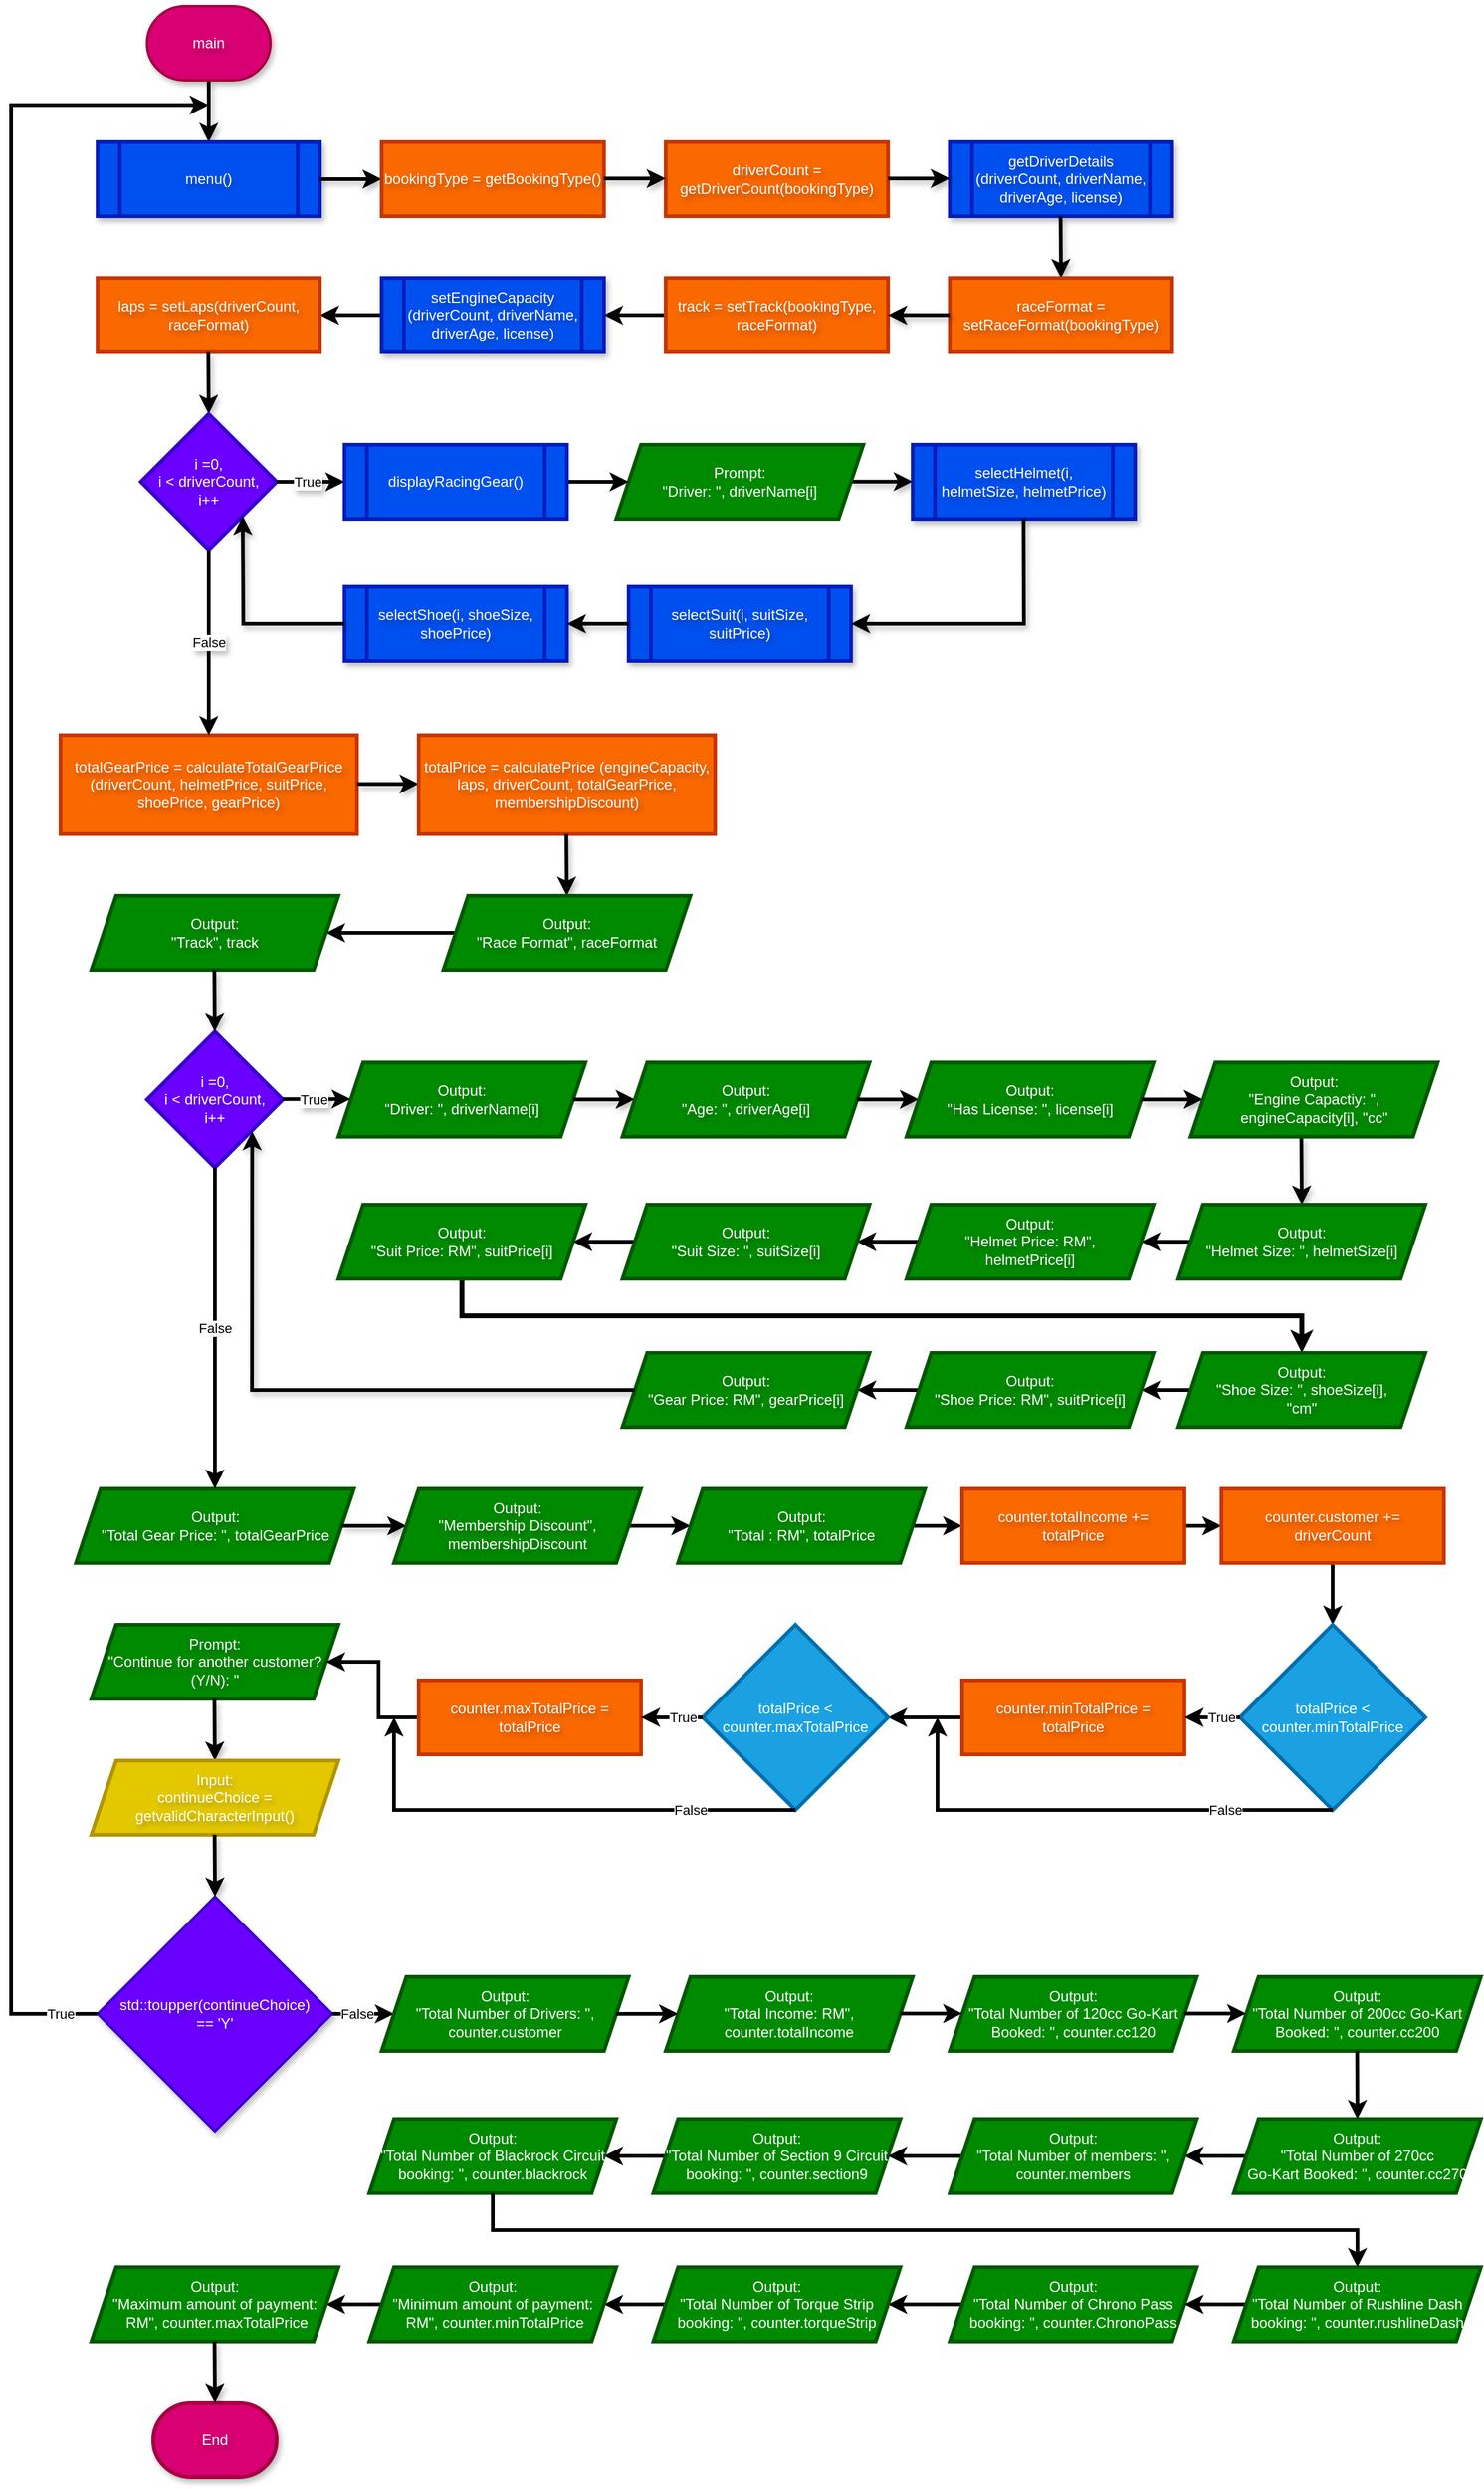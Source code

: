 <mxfile>
    <diagram id="DSDsXnFP1v6kwenmJiHx" name="Page-1">
        <mxGraphModel dx="861" dy="435" grid="1" gridSize="10" guides="1" tooltips="1" connect="1" arrows="1" fold="1" page="1" pageScale="1" pageWidth="827" pageHeight="1169" background="none" math="0" shadow="0">
            <root>
                <mxCell id="0"/>
                <mxCell id="1" parent="0"/>
                <mxCell id="25" value="" style="edgeStyle=none;html=1;strokeWidth=3;shadow=1;textShadow=1;spacing=2;" parent="1" source="2" target="24" edge="1">
                    <mxGeometry relative="1" as="geometry"/>
                </mxCell>
                <mxCell id="2" value="main" style="strokeWidth=2;html=1;shape=mxgraph.flowchart.terminator;whiteSpace=wrap;fillColor=#d80073;strokeColor=#A50040;shadow=1;fontColor=#ffffff;textShadow=1;spacing=2;" parent="1" vertex="1">
                    <mxGeometry x="270" y="40" width="100" height="60" as="geometry"/>
                </mxCell>
                <mxCell id="24" value="menu()" style="shape=process;whiteSpace=wrap;html=1;backgroundOutline=1;strokeWidth=3;shadow=1;fillColor=#0050ef;strokeColor=#001DBC;fontColor=#ffffff;textShadow=1;spacing=2;" parent="1" vertex="1">
                    <mxGeometry x="230" y="150" width="180" height="60" as="geometry"/>
                </mxCell>
                <mxCell id="109" value="std::toupper(continueChoice)&lt;br&gt;== &#39;Y&#39;" style="rhombus;whiteSpace=wrap;html=1;fillColor=#6a00ff;strokeColor=#3700CC;strokeWidth=2;shadow=1;fontColor=#ffffff;textShadow=1;spacing=2;" parent="1" vertex="1">
                    <mxGeometry x="230" y="1570" width="190" height="190" as="geometry"/>
                </mxCell>
                <mxCell id="118" value="" style="edgeStyle=none;html=1;strokeWidth=3;shadow=1;textShadow=1;spacing=2;exitX=1;exitY=0.5;exitDx=0;exitDy=0;" parent="1" source="24" edge="1">
                    <mxGeometry relative="1" as="geometry">
                        <mxPoint x="319.66" y="210" as="sourcePoint"/>
                        <mxPoint x="460" y="180" as="targetPoint"/>
                    </mxGeometry>
                </mxCell>
                <mxCell id="119" value="bookingType = getBookingType()" style="whiteSpace=wrap;html=1;fillColor=#fa6800;fontColor=#FFFFFF;strokeColor=#C73500;strokeWidth=3;textShadow=1;spacing=2;" parent="1" vertex="1">
                    <mxGeometry x="460" y="150" width="180" height="60" as="geometry"/>
                </mxCell>
                <mxCell id="121" value="driverCount =&lt;br&gt;getDriverCount(bookingType)" style="whiteSpace=wrap;html=1;fillColor=#fa6800;fontColor=#FFFFFF;strokeColor=#C73500;strokeWidth=3;textShadow=1;spacing=2;" parent="1" vertex="1">
                    <mxGeometry x="690" y="150" width="180" height="60" as="geometry"/>
                </mxCell>
                <mxCell id="124" value="getDriverDetails (driverCount, driverName, driverAge, license)" style="shape=process;whiteSpace=wrap;html=1;backgroundOutline=1;strokeWidth=3;shadow=1;fillColor=#0050ef;strokeColor=#001DBC;fontColor=#ffffff;textShadow=1;spacing=2;" parent="1" vertex="1">
                    <mxGeometry x="920" y="150" width="180" height="60" as="geometry"/>
                </mxCell>
                <mxCell id="125" value="" style="edgeStyle=none;html=1;strokeWidth=3;shadow=1;entryX=0.5;entryY=0;entryDx=0;entryDy=0;textShadow=1;spacing=2;" parent="1" edge="1">
                    <mxGeometry relative="1" as="geometry">
                        <mxPoint x="1009.71" y="210" as="sourcePoint"/>
                        <mxPoint x="1010.05" y="260" as="targetPoint"/>
                    </mxGeometry>
                </mxCell>
                <mxCell id="126" value="raceFormat =&lt;br&gt;setRaceFormat(bookingType)" style="whiteSpace=wrap;html=1;fillColor=#fa6800;fontColor=#FFFFFF;strokeColor=#C73500;strokeWidth=3;textShadow=1;spacing=2;" parent="1" vertex="1">
                    <mxGeometry x="920" y="260" width="180" height="60" as="geometry"/>
                </mxCell>
                <mxCell id="228" value="" style="edgeStyle=none;html=1;strokeWidth=3;" parent="1" source="129" target="132" edge="1">
                    <mxGeometry relative="1" as="geometry"/>
                </mxCell>
                <mxCell id="129" value="track = setTrack(bookingType, raceFormat)" style="whiteSpace=wrap;html=1;fillColor=#fa6800;fontColor=#FFFFFF;strokeColor=#C73500;strokeWidth=3;textShadow=1;spacing=2;" parent="1" vertex="1">
                    <mxGeometry x="690" y="260" width="180" height="60" as="geometry"/>
                </mxCell>
                <mxCell id="229" value="" style="edgeStyle=none;html=1;strokeWidth=3;" parent="1" source="132" target="134" edge="1">
                    <mxGeometry relative="1" as="geometry"/>
                </mxCell>
                <mxCell id="132" value="setEngineCapacity&lt;br&gt;(driverCount, driverName, driverAge, license)" style="shape=process;whiteSpace=wrap;html=1;backgroundOutline=1;strokeWidth=3;shadow=1;fillColor=#0050ef;strokeColor=#001DBC;fontColor=#ffffff;textShadow=1;spacing=2;" parent="1" vertex="1">
                    <mxGeometry x="460" y="260" width="180" height="60" as="geometry"/>
                </mxCell>
                <mxCell id="134" value="laps = setLaps(driverCount, raceFormat)" style="whiteSpace=wrap;html=1;fillColor=#fa6800;fontColor=#FFFFFF;strokeColor=#C73500;strokeWidth=3;textShadow=1;spacing=2;" parent="1" vertex="1">
                    <mxGeometry x="230" y="260" width="180" height="60" as="geometry"/>
                </mxCell>
                <mxCell id="135" value="" style="edgeStyle=none;html=1;strokeWidth=3;shadow=1;entryX=0.5;entryY=0;entryDx=0;entryDy=0;textShadow=1;spacing=2;" parent="1" edge="1">
                    <mxGeometry relative="1" as="geometry">
                        <mxPoint x="319.66" y="320" as="sourcePoint"/>
                        <mxPoint x="320" y="370" as="targetPoint"/>
                    </mxGeometry>
                </mxCell>
                <mxCell id="136" value="i =0,&lt;br&gt;i &amp;lt; driverCount,&lt;br&gt;i++" style="rhombus;whiteSpace=wrap;html=1;fillColor=#6a00ff;fontColor=#ffffff;strokeColor=#3700CC;textShadow=1;spacing=2;strokeWidth=3;" parent="1" vertex="1">
                    <mxGeometry x="265" y="370" width="110" height="110" as="geometry"/>
                </mxCell>
                <mxCell id="143" value="selectSuit(i, suitSize, suitPrice)" style="shape=process;whiteSpace=wrap;html=1;backgroundOutline=1;strokeWidth=3;shadow=1;fillColor=#0050ef;strokeColor=#001DBC;fontColor=#ffffff;textShadow=1;spacing=2;" parent="1" vertex="1">
                    <mxGeometry x="660" y="510" width="180" height="60" as="geometry"/>
                </mxCell>
                <mxCell id="145" value="selectShoe(i, shoeSize, shoePrice)" style="shape=process;whiteSpace=wrap;html=1;backgroundOutline=1;strokeWidth=3;shadow=1;fillColor=#0050ef;strokeColor=#001DBC;fontColor=#ffffff;textShadow=1;spacing=2;" parent="1" vertex="1">
                    <mxGeometry x="430" y="510" width="180" height="60" as="geometry"/>
                </mxCell>
                <mxCell id="146" value="" style="edgeStyle=none;html=1;strokeWidth=3;shadow=1;entryX=1;entryY=1;entryDx=0;entryDy=0;exitX=0;exitY=0.5;exitDx=0;exitDy=0;rounded=0;curved=0;textShadow=1;spacing=2;" parent="1" source="145" target="136" edge="1">
                    <mxGeometry relative="1" as="geometry">
                        <mxPoint x="428" y="770" as="sourcePoint"/>
                        <mxPoint x="346.5" y="452.5" as="targetPoint"/>
                        <Array as="points">
                            <mxPoint x="348" y="540"/>
                        </Array>
                    </mxGeometry>
                </mxCell>
                <mxCell id="149" value="totalGearPrice = calculateTotalGearPrice (driverCount, helmetPrice, suitPrice, shoePrice, gearPrice)" style="whiteSpace=wrap;html=1;fillColor=#fa6800;fontColor=#FFFFFF;strokeColor=#C73500;strokeWidth=3;textShadow=1;spacing=2;" parent="1" vertex="1">
                    <mxGeometry x="200" y="630" width="240" height="80" as="geometry"/>
                </mxCell>
                <mxCell id="150" value="" style="endArrow=classic;html=1;exitX=0.5;exitY=1;exitDx=0;exitDy=0;entryX=0.5;entryY=0;entryDx=0;entryDy=0;strokeWidth=3;textShadow=1;spacing=2;" parent="1" source="136" target="149" edge="1">
                    <mxGeometry relative="1" as="geometry">
                        <mxPoint x="300" y="630" as="sourcePoint"/>
                        <mxPoint x="400" y="630" as="targetPoint"/>
                    </mxGeometry>
                </mxCell>
                <mxCell id="151" value="False" style="edgeLabel;resizable=0;html=1;;align=center;verticalAlign=middle;textShadow=1;spacing=2;" parent="150" connectable="0" vertex="1">
                    <mxGeometry relative="1" as="geometry"/>
                </mxCell>
                <mxCell id="152" value="" style="endArrow=classic;html=1;exitX=1;exitY=0.5;exitDx=0;exitDy=0;entryX=0;entryY=0.5;entryDx=0;entryDy=0;strokeWidth=3;textShadow=1;spacing=2;" parent="1" source="136" edge="1">
                    <mxGeometry relative="1" as="geometry">
                        <mxPoint x="390" y="460" as="sourcePoint"/>
                        <mxPoint x="430" y="425" as="targetPoint"/>
                    </mxGeometry>
                </mxCell>
                <mxCell id="153" value="True" style="edgeLabel;resizable=0;html=1;;align=center;verticalAlign=middle;textShadow=1;spacing=2;" parent="152" connectable="0" vertex="1">
                    <mxGeometry relative="1" as="geometry">
                        <mxPoint x="-3" as="offset"/>
                    </mxGeometry>
                </mxCell>
                <mxCell id="155" value="" style="edgeStyle=none;html=1;strokeWidth=3;shadow=1;textShadow=1;spacing=2;" parent="1" edge="1">
                    <mxGeometry relative="1" as="geometry">
                        <mxPoint x="440" y="669.47" as="sourcePoint"/>
                        <mxPoint x="490" y="669.47" as="targetPoint"/>
                    </mxGeometry>
                </mxCell>
                <mxCell id="156" value="totalPrice = calculatePrice (engineCapacity, laps, driverCount, totalGearPrice, membershipDiscount)" style="whiteSpace=wrap;html=1;fillColor=#fa6800;fontColor=#FFFFFF;strokeColor=#C73500;strokeWidth=3;textShadow=1;spacing=2;" parent="1" vertex="1">
                    <mxGeometry x="490" y="630" width="240" height="80" as="geometry"/>
                </mxCell>
                <mxCell id="157" value="" style="edgeStyle=none;html=1;strokeWidth=3;shadow=1;entryX=0.5;entryY=0;entryDx=0;entryDy=0;textShadow=1;spacing=2;" parent="1" edge="1">
                    <mxGeometry relative="1" as="geometry">
                        <mxPoint x="609.58" y="710" as="sourcePoint"/>
                        <mxPoint x="609.92" y="760" as="targetPoint"/>
                    </mxGeometry>
                </mxCell>
                <mxCell id="230" value="" style="edgeStyle=none;html=1;strokeWidth=3;" parent="1" source="158" target="161" edge="1">
                    <mxGeometry relative="1" as="geometry"/>
                </mxCell>
                <mxCell id="158" value="Output:&lt;br&gt;&quot;Race Format&quot;, raceFormat" style="shape=parallelogram;perimeter=parallelogramPerimeter;whiteSpace=wrap;html=1;fixedSize=1;fillColor=#008a00;fontColor=#ffffff;strokeColor=#005700;textShadow=1;spacing=2;strokeWidth=3;" parent="1" vertex="1">
                    <mxGeometry x="510" y="760" width="200" height="60" as="geometry"/>
                </mxCell>
                <mxCell id="161" value="Output:&lt;br&gt;&quot;Track&quot;, track" style="shape=parallelogram;perimeter=parallelogramPerimeter;whiteSpace=wrap;html=1;fixedSize=1;fillColor=#008a00;fontColor=#ffffff;strokeColor=#005700;textShadow=1;spacing=2;strokeWidth=3;" parent="1" vertex="1">
                    <mxGeometry x="225" y="760" width="200" height="60" as="geometry"/>
                </mxCell>
                <mxCell id="162" value="i =0,&lt;br&gt;i &amp;lt; driverCount,&lt;br&gt;i++" style="rhombus;whiteSpace=wrap;html=1;fillColor=#6a00ff;fontColor=#ffffff;strokeColor=#3700CC;textShadow=1;spacing=2;strokeWidth=3;" parent="1" vertex="1">
                    <mxGeometry x="270" y="870" width="110" height="110" as="geometry"/>
                </mxCell>
                <mxCell id="163" value="" style="edgeStyle=none;html=1;strokeWidth=3;shadow=1;entryX=0.5;entryY=0;entryDx=0;entryDy=0;textShadow=1;spacing=2;" parent="1" edge="1">
                    <mxGeometry relative="1" as="geometry">
                        <mxPoint x="324.57" y="820" as="sourcePoint"/>
                        <mxPoint x="324.91" y="870" as="targetPoint"/>
                    </mxGeometry>
                </mxCell>
                <mxCell id="164" value="" style="endArrow=classic;html=1;exitX=1;exitY=0.5;exitDx=0;exitDy=0;entryX=0;entryY=0.5;entryDx=0;entryDy=0;strokeWidth=3;textShadow=1;spacing=2;" parent="1" edge="1">
                    <mxGeometry relative="1" as="geometry">
                        <mxPoint x="380" y="924.57" as="sourcePoint"/>
                        <mxPoint x="435" y="924.57" as="targetPoint"/>
                    </mxGeometry>
                </mxCell>
                <mxCell id="165" value="True" style="edgeLabel;resizable=0;html=1;;align=center;verticalAlign=middle;textShadow=1;spacing=2;" parent="164" connectable="0" vertex="1">
                    <mxGeometry relative="1" as="geometry">
                        <mxPoint x="-3" as="offset"/>
                    </mxGeometry>
                </mxCell>
                <mxCell id="166" value="Output:&lt;br&gt;&quot;Driver: &quot;, driverName[i]" style="shape=parallelogram;perimeter=parallelogramPerimeter;whiteSpace=wrap;html=1;fixedSize=1;fillColor=#008a00;fontColor=#ffffff;strokeColor=#005700;textShadow=1;spacing=2;strokeWidth=3;" parent="1" vertex="1">
                    <mxGeometry x="425" y="895" width="200" height="60" as="geometry"/>
                </mxCell>
                <mxCell id="170" value="" style="edgeStyle=none;html=1;strokeWidth=3;shadow=1;entryX=0.5;entryY=0;entryDx=0;entryDy=0;textShadow=1;spacing=2;" parent="1" target="171" edge="1">
                    <mxGeometry relative="1" as="geometry">
                        <mxPoint x="1204.64" y="955" as="sourcePoint"/>
                        <mxPoint x="1204.98" y="1005" as="targetPoint"/>
                    </mxGeometry>
                </mxCell>
                <mxCell id="192" value="" style="edgeStyle=none;html=1;textShadow=1;strokeWidth=3;spacing=2;" parent="1" source="171" target="184" edge="1">
                    <mxGeometry relative="1" as="geometry"/>
                </mxCell>
                <mxCell id="171" value="Output:&lt;br&gt;&quot;Helmet Size: &quot;, helmetSize[i]" style="shape=parallelogram;perimeter=parallelogramPerimeter;whiteSpace=wrap;html=1;fixedSize=1;fillColor=#008a00;fontColor=#ffffff;strokeColor=#005700;textShadow=1;spacing=2;strokeWidth=3;" parent="1" vertex="1">
                    <mxGeometry x="1105" y="1010" width="200" height="60" as="geometry"/>
                </mxCell>
                <mxCell id="172" value="" style="edgeStyle=none;html=1;strokeWidth=3;shadow=1;textShadow=1;spacing=2;" parent="1" edge="1">
                    <mxGeometry relative="1" as="geometry">
                        <mxPoint x="840" y="424.83" as="sourcePoint"/>
                        <mxPoint x="890" y="424.83" as="targetPoint"/>
                    </mxGeometry>
                </mxCell>
                <mxCell id="173" value="selectHelmet(i, helmetSize, helmetPrice)" style="shape=process;whiteSpace=wrap;html=1;backgroundOutline=1;strokeWidth=3;shadow=1;fillColor=#0050ef;strokeColor=#001DBC;fontColor=#ffffff;textShadow=1;spacing=2;" parent="1" vertex="1">
                    <mxGeometry x="890" y="395" width="180" height="60" as="geometry"/>
                </mxCell>
                <mxCell id="174" value="" style="edgeStyle=none;html=1;strokeWidth=3;shadow=1;entryX=1;entryY=0.5;entryDx=0;entryDy=0;textShadow=1;spacing=2;rounded=0;curved=0;" parent="1" target="143" edge="1">
                    <mxGeometry relative="1" as="geometry">
                        <mxPoint x="979.7" y="455" as="sourcePoint"/>
                        <mxPoint x="980" y="510" as="targetPoint"/>
                        <Array as="points">
                            <mxPoint x="980" y="540"/>
                        </Array>
                    </mxGeometry>
                </mxCell>
                <mxCell id="176" value="" style="edgeStyle=none;html=1;strokeWidth=3;shadow=1;entryX=1;entryY=0.5;entryDx=0;entryDy=0;exitX=0;exitY=0.5;exitDx=0;exitDy=0;textShadow=1;spacing=2;" parent="1" source="143" target="145" edge="1">
                    <mxGeometry relative="1" as="geometry">
                        <mxPoint x="620" y="434.83" as="sourcePoint"/>
                        <mxPoint x="670" y="434.83" as="targetPoint"/>
                    </mxGeometry>
                </mxCell>
                <mxCell id="178" value="" style="edgeStyle=none;html=1;strokeWidth=3;shadow=1;textShadow=1;spacing=2;" parent="1" edge="1">
                    <mxGeometry relative="1" as="geometry">
                        <mxPoint x="615" y="924.82" as="sourcePoint"/>
                        <mxPoint x="665" y="924.82" as="targetPoint"/>
                    </mxGeometry>
                </mxCell>
                <mxCell id="179" value="Output:&lt;br&gt;&quot;Age: &quot;, driverAge[i]" style="shape=parallelogram;perimeter=parallelogramPerimeter;whiteSpace=wrap;html=1;fixedSize=1;fillColor=#008a00;fontColor=#ffffff;strokeColor=#005700;textShadow=1;spacing=2;strokeWidth=3;" parent="1" vertex="1">
                    <mxGeometry x="655" y="895" width="200" height="60" as="geometry"/>
                </mxCell>
                <mxCell id="180" value="" style="edgeStyle=none;html=1;strokeWidth=3;shadow=1;textShadow=1;spacing=2;" parent="1" edge="1">
                    <mxGeometry relative="1" as="geometry">
                        <mxPoint x="845" y="924.82" as="sourcePoint"/>
                        <mxPoint x="895" y="924.82" as="targetPoint"/>
                    </mxGeometry>
                </mxCell>
                <mxCell id="181" value="&lt;span style=&quot;color: rgb(255, 255, 255);&quot;&gt;Output:&lt;/span&gt;&lt;br&gt;&lt;span style=&quot;color: rgb(255, 255, 255);&quot;&gt;&quot;Has License: &quot;, license[i]&lt;/span&gt;" style="shape=parallelogram;perimeter=parallelogramPerimeter;whiteSpace=wrap;html=1;fixedSize=1;fillColor=#008a00;fontColor=#ffffff;strokeColor=#005700;textShadow=1;spacing=2;strokeWidth=3;" parent="1" vertex="1">
                    <mxGeometry x="885" y="895" width="200" height="60" as="geometry"/>
                </mxCell>
                <mxCell id="182" value="" style="edgeStyle=none;html=1;strokeWidth=3;shadow=1;textShadow=1;spacing=2;" parent="1" edge="1">
                    <mxGeometry relative="1" as="geometry">
                        <mxPoint x="1075" y="924.82" as="sourcePoint"/>
                        <mxPoint x="1125" y="924.82" as="targetPoint"/>
                    </mxGeometry>
                </mxCell>
                <mxCell id="183" value="&lt;span style=&quot;color: rgb(255, 255, 255);&quot;&gt;Output:&lt;/span&gt;&lt;br&gt;&lt;span style=&quot;color: rgb(255, 255, 255);&quot;&gt;&quot;Engine Capactiy: &quot;, engineCapacity[i], &quot;cc&quot;&lt;/span&gt;" style="shape=parallelogram;perimeter=parallelogramPerimeter;whiteSpace=wrap;html=1;fixedSize=1;fillColor=#008a00;fontColor=#ffffff;strokeColor=#005700;textShadow=1;spacing=2;strokeWidth=3;" parent="1" vertex="1">
                    <mxGeometry x="1115" y="895" width="200" height="60" as="geometry"/>
                </mxCell>
                <mxCell id="193" value="" style="edgeStyle=none;html=1;textShadow=1;strokeWidth=3;spacing=2;" parent="1" source="184" target="185" edge="1">
                    <mxGeometry relative="1" as="geometry"/>
                </mxCell>
                <mxCell id="184" value="&lt;span style=&quot;color: rgb(255, 255, 255);&quot;&gt;Output:&lt;/span&gt;&lt;br&gt;&lt;span style=&quot;color: rgb(255, 255, 255);&quot;&gt;&quot;Helmet Price: RM&quot;,&lt;br&gt;helmetPrice[i]&lt;/span&gt;" style="shape=parallelogram;perimeter=parallelogramPerimeter;whiteSpace=wrap;html=1;fixedSize=1;fillColor=#008a00;fontColor=#ffffff;strokeColor=#005700;textShadow=1;spacing=2;strokeWidth=3;" parent="1" vertex="1">
                    <mxGeometry x="885" y="1010" width="200" height="60" as="geometry"/>
                </mxCell>
                <mxCell id="194" value="" style="edgeStyle=none;html=1;textShadow=1;strokeWidth=3;spacing=2;" parent="1" source="185" target="186" edge="1">
                    <mxGeometry relative="1" as="geometry"/>
                </mxCell>
                <mxCell id="185" value="&lt;span style=&quot;color: rgb(255, 255, 255);&quot;&gt;Output:&lt;/span&gt;&lt;br&gt;&lt;span style=&quot;color: rgb(255, 255, 255);&quot;&gt;&quot;Suit Size: &quot;, suitSize[i]&lt;/span&gt;" style="shape=parallelogram;perimeter=parallelogramPerimeter;whiteSpace=wrap;html=1;fixedSize=1;fillColor=#008a00;fontColor=#ffffff;strokeColor=#005700;textShadow=1;spacing=2;strokeWidth=3;" parent="1" vertex="1">
                    <mxGeometry x="655" y="1010" width="200" height="60" as="geometry"/>
                </mxCell>
                <mxCell id="196" value="" style="edgeStyle=none;html=1;entryX=0.5;entryY=0;entryDx=0;entryDy=0;strokeWidth=4;textShadow=1;rounded=0;curved=0;spacing=2;" parent="1" source="186" target="187" edge="1">
                    <mxGeometry relative="1" as="geometry">
                        <mxPoint x="525.0" y="1150" as="targetPoint"/>
                        <Array as="points">
                            <mxPoint x="525" y="1100"/>
                            <mxPoint x="1205" y="1100"/>
                        </Array>
                    </mxGeometry>
                </mxCell>
                <mxCell id="186" value="&lt;span style=&quot;color: rgb(255, 255, 255);&quot;&gt;Output:&lt;/span&gt;&lt;br&gt;&lt;span style=&quot;color: rgb(255, 255, 255);&quot;&gt;&quot;Suit Price: RM&quot;, suitPrice[i]&lt;/span&gt;" style="shape=parallelogram;perimeter=parallelogramPerimeter;whiteSpace=wrap;html=1;fixedSize=1;fillColor=#008a00;fontColor=#ffffff;strokeColor=#005700;textShadow=1;spacing=2;strokeWidth=3;" parent="1" vertex="1">
                    <mxGeometry x="425" y="1010" width="200" height="60" as="geometry"/>
                </mxCell>
                <mxCell id="197" value="" style="edgeStyle=none;html=1;textShadow=1;strokeWidth=3;spacing=2;" parent="1" source="187" target="188" edge="1">
                    <mxGeometry relative="1" as="geometry"/>
                </mxCell>
                <mxCell id="187" value="&lt;span style=&quot;color: rgb(255, 255, 255);&quot;&gt;Output:&lt;/span&gt;&lt;br&gt;&lt;span style=&quot;color: rgb(255, 255, 255);&quot;&gt;&quot;Shoe Size: &quot;, shoeSize[i],&lt;br&gt;&quot;cm&quot;&lt;/span&gt;" style="shape=parallelogram;perimeter=parallelogramPerimeter;whiteSpace=wrap;html=1;fixedSize=1;fillColor=#008a00;fontColor=#ffffff;strokeColor=#005700;textShadow=1;spacing=2;strokeWidth=3;" parent="1" vertex="1">
                    <mxGeometry x="1105" y="1130" width="200" height="60" as="geometry"/>
                </mxCell>
                <mxCell id="198" value="" style="edgeStyle=none;html=1;textShadow=1;strokeWidth=3;spacing=2;" parent="1" source="188" target="189" edge="1">
                    <mxGeometry relative="1" as="geometry"/>
                </mxCell>
                <mxCell id="188" value="&lt;span style=&quot;color: rgb(255, 255, 255);&quot;&gt;Output:&lt;/span&gt;&lt;br&gt;&lt;span style=&quot;color: rgb(255, 255, 255);&quot;&gt;&quot;Shoe Price: RM&quot;, suitPrice[i]&lt;/span&gt;" style="shape=parallelogram;perimeter=parallelogramPerimeter;whiteSpace=wrap;html=1;fixedSize=1;fillColor=#008a00;fontColor=#ffffff;strokeColor=#005700;textShadow=1;spacing=2;strokeWidth=3;" parent="1" vertex="1">
                    <mxGeometry x="885" y="1130" width="200" height="60" as="geometry"/>
                </mxCell>
                <mxCell id="189" value="&lt;span style=&quot;color: rgb(255, 255, 255);&quot;&gt;Output:&lt;/span&gt;&lt;br&gt;&lt;span style=&quot;color: rgb(255, 255, 255);&quot;&gt;&quot;Gear Price: RM&quot;, gearPrice[i]&lt;/span&gt;" style="shape=parallelogram;perimeter=parallelogramPerimeter;whiteSpace=wrap;html=1;fixedSize=1;fillColor=#008a00;fontColor=#ffffff;strokeColor=#005700;textShadow=1;spacing=2;strokeWidth=3;" parent="1" vertex="1">
                    <mxGeometry x="655" y="1130" width="200" height="60" as="geometry"/>
                </mxCell>
                <mxCell id="190" value="" style="edgeStyle=none;html=1;strokeWidth=3;shadow=1;exitX=0;exitY=0.5;exitDx=0;exitDy=0;textShadow=1;rounded=0;curved=0;entryX=0.774;entryY=0.732;entryDx=0;entryDy=0;entryPerimeter=0;spacing=2;" parent="1" source="189" target="162" edge="1">
                    <mxGeometry relative="1" as="geometry">
                        <mxPoint x="674" y="1157.5" as="sourcePoint"/>
                        <mxPoint x="355" y="990" as="targetPoint"/>
                        <Array as="points">
                            <mxPoint x="355" y="1160"/>
                        </Array>
                    </mxGeometry>
                </mxCell>
                <mxCell id="201" value="&lt;span style=&quot;color: rgb(255, 255, 255);&quot;&gt;Output:&lt;/span&gt;&lt;br&gt;&lt;span style=&quot;color: rgb(255, 255, 255);&quot;&gt;&quot;Total Gear Price: &quot;, totalGearPrice&lt;/span&gt;" style="shape=parallelogram;perimeter=parallelogramPerimeter;whiteSpace=wrap;html=1;fixedSize=1;fillColor=#008a00;fontColor=#ffffff;strokeColor=#005700;textShadow=1;spacing=2;strokeWidth=3;" parent="1" vertex="1">
                    <mxGeometry x="212.5" y="1240" width="225" height="60" as="geometry"/>
                </mxCell>
                <mxCell id="202" value="" style="endArrow=classic;html=1;exitX=0.5;exitY=1;exitDx=0;exitDy=0;entryX=0.5;entryY=0;entryDx=0;entryDy=0;strokeWidth=3;spacing=2;" parent="1" source="162" target="201" edge="1">
                    <mxGeometry relative="1" as="geometry">
                        <mxPoint x="375" y="1070" as="sourcePoint"/>
                        <mxPoint x="475" y="1070" as="targetPoint"/>
                    </mxGeometry>
                </mxCell>
                <mxCell id="203" value="False" style="edgeLabel;resizable=0;html=1;;align=center;verticalAlign=middle;spacing=2;" parent="202" connectable="0" vertex="1">
                    <mxGeometry relative="1" as="geometry"/>
                </mxCell>
                <mxCell id="204" value="" style="edgeStyle=none;html=1;strokeWidth=3;shadow=1;textShadow=1;spacing=2;exitX=1;exitY=0.5;exitDx=0;exitDy=0;" parent="1" source="201" edge="1">
                    <mxGeometry relative="1" as="geometry">
                        <mxPoint x="438" y="1270" as="sourcePoint"/>
                        <mxPoint x="480" y="1270" as="targetPoint"/>
                    </mxGeometry>
                </mxCell>
                <mxCell id="231" value="" style="edgeStyle=none;html=1;strokeWidth=3;" parent="1" source="205" target="207" edge="1">
                    <mxGeometry relative="1" as="geometry"/>
                </mxCell>
                <mxCell id="205" value="Output:&lt;br&gt;&quot;Membership Discount&quot;,&lt;br&gt;membershipDiscount" style="shape=parallelogram;perimeter=parallelogramPerimeter;whiteSpace=wrap;html=1;fixedSize=1;fillColor=#008a00;fontColor=#ffffff;strokeColor=#005700;textShadow=1;spacing=2;strokeWidth=3;" parent="1" vertex="1">
                    <mxGeometry x="470" y="1240" width="200" height="60" as="geometry"/>
                </mxCell>
                <mxCell id="274" value="" style="edgeStyle=none;html=1;strokeWidth=3;" edge="1" parent="1" source="207" target="208">
                    <mxGeometry relative="1" as="geometry"/>
                </mxCell>
                <mxCell id="207" value="Output:&lt;br&gt;&quot;Total : RM&quot;, totalPrice" style="shape=parallelogram;perimeter=parallelogramPerimeter;whiteSpace=wrap;html=1;fixedSize=1;fillColor=#008a00;fontColor=#ffffff;strokeColor=#005700;textShadow=1;spacing=2;strokeWidth=3;" parent="1" vertex="1">
                    <mxGeometry x="700" y="1240" width="200" height="60" as="geometry"/>
                </mxCell>
                <mxCell id="275" value="" style="edgeStyle=none;html=1;strokeWidth=3;" edge="1" parent="1" source="208" target="210">
                    <mxGeometry relative="1" as="geometry"/>
                </mxCell>
                <mxCell id="208" value="counter.totalIncome +=&lt;br&gt;totalPrice" style="whiteSpace=wrap;html=1;fillColor=#fa6800;fontColor=#FFFFFF;strokeColor=#C73500;strokeWidth=3;textShadow=1;spacing=2;" parent="1" vertex="1">
                    <mxGeometry x="930" y="1240" width="180" height="60" as="geometry"/>
                </mxCell>
                <mxCell id="283" value="" style="edgeStyle=none;html=1;strokeWidth=3;" edge="1" parent="1" source="210" target="276">
                    <mxGeometry relative="1" as="geometry"/>
                </mxCell>
                <mxCell id="210" value="counter.customer +=&lt;br&gt;driverCount" style="whiteSpace=wrap;html=1;fillColor=#fa6800;fontColor=#FFFFFF;strokeColor=#C73500;strokeWidth=3;textShadow=1;spacing=2;" parent="1" vertex="1">
                    <mxGeometry x="1140" y="1240" width="180" height="60" as="geometry"/>
                </mxCell>
                <mxCell id="215" value="Prompt:&lt;br&gt;&quot;Continue for another customer?&lt;br&gt;(Y/N): &quot;" style="shape=parallelogram;perimeter=parallelogramPerimeter;whiteSpace=wrap;html=1;fixedSize=1;fillColor=#008a00;fontColor=#ffffff;strokeColor=#005700;textShadow=1;spacing=2;strokeWidth=3;" parent="1" vertex="1">
                    <mxGeometry x="225" y="1350" width="200" height="60" as="geometry"/>
                </mxCell>
                <mxCell id="216" value="" style="edgeStyle=none;html=1;strokeWidth=3;shadow=1;entryX=0.5;entryY=0;entryDx=0;entryDy=0;textShadow=1;spacing=2;" parent="1" edge="1">
                    <mxGeometry relative="1" as="geometry">
                        <mxPoint x="324.63" y="1410" as="sourcePoint"/>
                        <mxPoint x="324.97" y="1460" as="targetPoint"/>
                    </mxGeometry>
                </mxCell>
                <mxCell id="217" value="Input:&lt;br&gt;continueChoice =&lt;br&gt;getvalidCharacterInput()" style="shape=parallelogram;perimeter=parallelogramPerimeter;whiteSpace=wrap;html=1;fixedSize=1;fillColor=#e3c800;fontColor=#FFFFFF;strokeColor=#B09500;textShadow=1;spacing=2;strokeWidth=3;" parent="1" vertex="1">
                    <mxGeometry x="225" y="1460" width="200" height="60" as="geometry"/>
                </mxCell>
                <mxCell id="218" value="" style="edgeStyle=none;html=1;strokeWidth=3;shadow=1;entryX=0.5;entryY=0;entryDx=0;entryDy=0;textShadow=1;spacing=2;" parent="1" edge="1">
                    <mxGeometry relative="1" as="geometry">
                        <mxPoint x="324.76" y="1520" as="sourcePoint"/>
                        <mxPoint x="325.1" y="1570" as="targetPoint"/>
                    </mxGeometry>
                </mxCell>
                <mxCell id="221" value="End" style="strokeWidth=3;html=1;shape=mxgraph.flowchart.terminator;whiteSpace=wrap;fillColor=#d80073;strokeColor=#A50040;shadow=1;fontColor=#ffffff;textShadow=1;spacing=2;" parent="1" vertex="1">
                    <mxGeometry x="275" y="1980" width="100" height="60" as="geometry"/>
                </mxCell>
                <mxCell id="223" value="Prompt:&lt;br&gt;&quot;Driver: &quot;, driverName[i]" style="shape=parallelogram;perimeter=parallelogramPerimeter;whiteSpace=wrap;html=1;fixedSize=1;fillColor=#008a00;fontColor=#ffffff;strokeColor=#005700;strokeWidth=3;" parent="1" vertex="1">
                    <mxGeometry x="650" y="395" width="200" height="60" as="geometry"/>
                </mxCell>
                <mxCell id="225" value="" style="edgeStyle=none;html=1;strokeWidth=3;shadow=1;textShadow=1;spacing=2;exitX=1;exitY=0.5;exitDx=0;exitDy=0;" parent="1" edge="1">
                    <mxGeometry relative="1" as="geometry">
                        <mxPoint x="640" y="179.55" as="sourcePoint"/>
                        <mxPoint x="690" y="179.55" as="targetPoint"/>
                    </mxGeometry>
                </mxCell>
                <mxCell id="226" value="" style="edgeStyle=none;html=1;strokeWidth=3;shadow=1;textShadow=1;spacing=2;exitX=1;exitY=0.5;exitDx=0;exitDy=0;" parent="1" edge="1">
                    <mxGeometry relative="1" as="geometry">
                        <mxPoint x="870" y="179.5" as="sourcePoint"/>
                        <mxPoint x="920" y="179.5" as="targetPoint"/>
                    </mxGeometry>
                </mxCell>
                <mxCell id="227" value="" style="edgeStyle=none;html=1;strokeWidth=3;shadow=1;textShadow=1;spacing=2;exitX=0;exitY=0.5;exitDx=0;exitDy=0;entryX=1;entryY=0.5;entryDx=0;entryDy=0;" parent="1" source="126" target="129" edge="1">
                    <mxGeometry relative="1" as="geometry">
                        <mxPoint x="880" y="189.5" as="sourcePoint"/>
                        <mxPoint x="930" y="189.5" as="targetPoint"/>
                    </mxGeometry>
                </mxCell>
                <mxCell id="236" value="True" style="edgeStyle=none;orthogonalLoop=1;jettySize=auto;html=1;strokeWidth=3;exitX=0;exitY=0.5;exitDx=0;exitDy=0;rounded=0;curved=0;" parent="1" source="109" edge="1">
                    <mxGeometry x="-0.966" width="100" relative="1" as="geometry">
                        <mxPoint x="90" y="1750" as="sourcePoint"/>
                        <mxPoint x="320" y="120" as="targetPoint"/>
                        <Array as="points">
                            <mxPoint x="160" y="1665"/>
                            <mxPoint x="160" y="120"/>
                        </Array>
                        <mxPoint as="offset"/>
                    </mxGeometry>
                </mxCell>
                <mxCell id="238" value="False" style="edgeStyle=none;orthogonalLoop=1;jettySize=auto;html=1;strokeWidth=3;exitX=1;exitY=0.5;exitDx=0;exitDy=0;" parent="1" source="109" edge="1">
                    <mxGeometry x="-0.2" width="100" relative="1" as="geometry">
                        <mxPoint x="337.5" y="1770" as="sourcePoint"/>
                        <mxPoint x="470" y="1665" as="targetPoint"/>
                        <Array as="points"/>
                        <mxPoint as="offset"/>
                    </mxGeometry>
                </mxCell>
                <mxCell id="239" value="Output:&lt;br&gt;&quot;Total Number of Drivers: &quot;,&lt;br&gt;counter.customer" style="shape=parallelogram;perimeter=parallelogramPerimeter;whiteSpace=wrap;html=1;fixedSize=1;fillColor=#008a00;fontColor=#ffffff;strokeColor=#005700;strokeWidth=3;" parent="1" vertex="1">
                    <mxGeometry x="460" y="1635" width="200" height="60" as="geometry"/>
                </mxCell>
                <mxCell id="241" value="Output:&lt;br&gt;&quot;Total Number of 120cc Go-Kart Booked: &quot;, counter.cc120" style="shape=parallelogram;perimeter=parallelogramPerimeter;whiteSpace=wrap;html=1;fixedSize=1;fillColor=#008a00;fontColor=#ffffff;strokeColor=#005700;strokeWidth=3;" parent="1" vertex="1">
                    <mxGeometry x="920" y="1635" width="200" height="60" as="geometry"/>
                </mxCell>
                <mxCell id="242" value="Output:&lt;br&gt;&quot;Total Number of 200cc Go-Kart Booked: &quot;, counter.cc200" style="shape=parallelogram;perimeter=parallelogramPerimeter;whiteSpace=wrap;html=1;fixedSize=1;fillColor=#008a00;fontColor=#ffffff;strokeColor=#005700;strokeWidth=3;" parent="1" vertex="1">
                    <mxGeometry x="1150" y="1635" width="200" height="60" as="geometry"/>
                </mxCell>
                <mxCell id="264" value="" style="edgeStyle=none;html=1;strokeWidth=3;" parent="1" source="245" target="246" edge="1">
                    <mxGeometry relative="1" as="geometry"/>
                </mxCell>
                <mxCell id="245" value="Output:&lt;br&gt;&quot;Total Number of Section 9 Circuit booking: &quot;, counter.section9" style="shape=parallelogram;perimeter=parallelogramPerimeter;whiteSpace=wrap;html=1;fixedSize=1;strokeWidth=3;fillColor=#008a00;fontColor=#ffffff;strokeColor=#005700;" parent="1" vertex="1">
                    <mxGeometry x="680" y="1750" width="200" height="60" as="geometry"/>
                </mxCell>
                <mxCell id="246" value="Output:&lt;br&gt;&quot;Total Number of Blackrock Circuit booking: &quot;, counter.blackrock" style="shape=parallelogram;perimeter=parallelogramPerimeter;whiteSpace=wrap;html=1;fixedSize=1;strokeWidth=3;fillColor=#008a00;fontColor=#ffffff;strokeColor=#005700;" parent="1" vertex="1">
                    <mxGeometry x="450" y="1750" width="200" height="60" as="geometry"/>
                </mxCell>
                <mxCell id="268" value="" style="edgeStyle=none;html=1;strokeWidth=3;" parent="1" source="249" target="250" edge="1">
                    <mxGeometry relative="1" as="geometry"/>
                </mxCell>
                <mxCell id="249" value="Output:&lt;br&gt;&quot;Total Number of Chrono Pass booking: &quot;, counter.ChronoPass" style="shape=parallelogram;perimeter=parallelogramPerimeter;whiteSpace=wrap;html=1;fixedSize=1;fillColor=#008a00;fontColor=#ffffff;strokeColor=#005700;strokeWidth=3;" parent="1" vertex="1">
                    <mxGeometry x="920" y="1870" width="200" height="60" as="geometry"/>
                </mxCell>
                <mxCell id="291" value="" style="edgeStyle=none;html=1;strokeWidth=3;" edge="1" parent="1" source="250" target="289">
                    <mxGeometry relative="1" as="geometry"/>
                </mxCell>
                <mxCell id="250" value="Output:&lt;br&gt;&quot;Total Number of Torque Strip booking: &quot;, counter.torqueStrip" style="shape=parallelogram;perimeter=parallelogramPerimeter;whiteSpace=wrap;html=1;fixedSize=1;strokeWidth=3;fillColor=#008a00;fontColor=#ffffff;strokeColor=#005700;" parent="1" vertex="1">
                    <mxGeometry x="680" y="1870" width="200" height="60" as="geometry"/>
                </mxCell>
                <mxCell id="267" value="" style="edgeStyle=none;html=1;strokeWidth=3;" parent="1" source="252" target="249" edge="1">
                    <mxGeometry relative="1" as="geometry"/>
                </mxCell>
                <mxCell id="252" value="&lt;span style=&quot;color: rgb(255, 255, 255);&quot;&gt;Output:&lt;/span&gt;&lt;br&gt;&lt;span style=&quot;color: rgb(255, 255, 255);&quot;&gt;&quot;Total Number of Rushline Dash booking: &quot;, counter.rushlineDash&lt;/span&gt;" style="shape=parallelogram;perimeter=parallelogramPerimeter;whiteSpace=wrap;html=1;fixedSize=1;fillColor=#008a00;fontColor=#ffffff;strokeColor=#005700;strokeWidth=3;" parent="1" vertex="1">
                    <mxGeometry x="1150" y="1870" width="200" height="60" as="geometry"/>
                </mxCell>
                <mxCell id="253" value="&lt;span style=&quot;color: rgb(255, 255, 255);&quot;&gt;Output:&lt;/span&gt;&lt;br&gt;&lt;span style=&quot;color: rgb(255, 255, 255);&quot;&gt;&quot;Total Income: RM&quot;,&lt;/span&gt;&lt;br&gt;&lt;span style=&quot;color: rgb(255, 255, 255);&quot;&gt;counter.totalIncome&lt;/span&gt;" style="shape=parallelogram;perimeter=parallelogramPerimeter;whiteSpace=wrap;html=1;fixedSize=1;fillColor=#008a00;fontColor=#ffffff;strokeColor=#005700;strokeWidth=3;" parent="1" vertex="1">
                    <mxGeometry x="690" y="1635" width="200" height="60" as="geometry"/>
                </mxCell>
                <mxCell id="262" value="" style="edgeStyle=none;html=1;strokeWidth=3;" parent="1" source="254" target="255" edge="1">
                    <mxGeometry relative="1" as="geometry"/>
                </mxCell>
                <mxCell id="254" value="&lt;span style=&quot;color: rgb(255, 255, 255);&quot;&gt;Output:&lt;/span&gt;&lt;br&gt;&lt;span style=&quot;color: rgb(255, 255, 255);&quot;&gt;&quot;Total Number of 270cc&lt;/span&gt;&lt;br&gt;&lt;span style=&quot;color: rgb(255, 255, 255);&quot;&gt;Go-Kart Booked: &quot;, counter.cc270&lt;/span&gt;" style="shape=parallelogram;perimeter=parallelogramPerimeter;whiteSpace=wrap;html=1;fixedSize=1;fillColor=#008a00;fontColor=#ffffff;strokeColor=#005700;strokeWidth=3;" parent="1" vertex="1">
                    <mxGeometry x="1150" y="1750" width="200" height="60" as="geometry"/>
                </mxCell>
                <mxCell id="263" value="" style="edgeStyle=none;html=1;strokeWidth=3;" parent="1" source="255" target="245" edge="1">
                    <mxGeometry relative="1" as="geometry"/>
                </mxCell>
                <mxCell id="255" value="&lt;span style=&quot;color: rgb(255, 255, 255);&quot;&gt;Output:&lt;/span&gt;&lt;br&gt;&lt;span style=&quot;color: rgb(255, 255, 255);&quot;&gt;&quot;Total Number of members: &quot;, counter.members&lt;/span&gt;" style="shape=parallelogram;perimeter=parallelogramPerimeter;whiteSpace=wrap;html=1;fixedSize=1;fillColor=#008a00;fontColor=#ffffff;strokeColor=#005700;strokeWidth=3;" parent="1" vertex="1">
                    <mxGeometry x="920" y="1750" width="200" height="60" as="geometry"/>
                </mxCell>
                <mxCell id="256" value="" style="edgeStyle=none;orthogonalLoop=1;jettySize=auto;html=1;strokeWidth=3;exitX=1;exitY=0.5;exitDx=0;exitDy=0;" parent="1" source="239" edge="1">
                    <mxGeometry width="100" relative="1" as="geometry">
                        <mxPoint x="600" y="1720" as="sourcePoint"/>
                        <mxPoint x="700" y="1665" as="targetPoint"/>
                        <Array as="points"/>
                    </mxGeometry>
                </mxCell>
                <mxCell id="257" value="" style="edgeStyle=none;orthogonalLoop=1;jettySize=auto;html=1;strokeWidth=3;exitX=1;exitY=0.5;exitDx=0;exitDy=0;" parent="1" edge="1">
                    <mxGeometry width="100" relative="1" as="geometry">
                        <mxPoint x="880" y="1664.71" as="sourcePoint"/>
                        <mxPoint x="930" y="1664.71" as="targetPoint"/>
                        <Array as="points"/>
                    </mxGeometry>
                </mxCell>
                <mxCell id="260" value="" style="edgeStyle=none;orthogonalLoop=1;jettySize=auto;html=1;strokeWidth=3;exitX=1;exitY=0.5;exitDx=0;exitDy=0;" parent="1" edge="1">
                    <mxGeometry width="100" relative="1" as="geometry">
                        <mxPoint x="1110" y="1664.69" as="sourcePoint"/>
                        <mxPoint x="1160" y="1664.69" as="targetPoint"/>
                        <Array as="points"/>
                    </mxGeometry>
                </mxCell>
                <mxCell id="261" value="" style="edgeStyle=none;orthogonalLoop=1;jettySize=auto;html=1;strokeWidth=3;exitX=0.5;exitY=1;exitDx=0;exitDy=0;entryX=0.5;entryY=0;entryDx=0;entryDy=0;" parent="1" target="254" edge="1">
                    <mxGeometry width="100" relative="1" as="geometry">
                        <mxPoint x="1249.77" y="1695" as="sourcePoint"/>
                        <mxPoint x="1249.77" y="1745" as="targetPoint"/>
                        <Array as="points"/>
                    </mxGeometry>
                </mxCell>
                <mxCell id="265" value="" style="edgeStyle=none;orthogonalLoop=1;jettySize=auto;html=1;exitX=0.5;exitY=1;exitDx=0;exitDy=0;entryX=0.5;entryY=0;entryDx=0;entryDy=0;rounded=0;curved=0;strokeWidth=3;" parent="1" source="246" target="252" edge="1">
                    <mxGeometry width="100" relative="1" as="geometry">
                        <mxPoint x="460" y="1900" as="sourcePoint"/>
                        <mxPoint x="560" y="1900" as="targetPoint"/>
                        <Array as="points">
                            <mxPoint x="550" y="1840"/>
                            <mxPoint x="1250" y="1840"/>
                        </Array>
                    </mxGeometry>
                </mxCell>
                <mxCell id="273" value="" style="edgeStyle=none;html=1;strokeWidth=3;" edge="1" parent="1" source="271" target="223">
                    <mxGeometry relative="1" as="geometry"/>
                </mxCell>
                <mxCell id="271" value="displayRacingGear()" style="shape=process;whiteSpace=wrap;html=1;backgroundOutline=1;fillColor=#0050ef;fontColor=#ffffff;strokeColor=#001DBC;strokeWidth=3;" vertex="1" parent="1">
                    <mxGeometry x="430" y="395" width="180" height="60" as="geometry"/>
                </mxCell>
                <mxCell id="276" value="totalPrice &amp;lt; counter.minTotalPrice" style="rhombus;whiteSpace=wrap;html=1;fillColor=#1ba1e2;fontColor=#ffffff;strokeColor=#006EAF;strokeWidth=3;" vertex="1" parent="1">
                    <mxGeometry x="1155" y="1350" width="150" height="150" as="geometry"/>
                </mxCell>
                <mxCell id="286" value="" style="edgeStyle=none;html=1;strokeWidth=3;" edge="1" parent="1" source="278" target="280">
                    <mxGeometry relative="1" as="geometry"/>
                </mxCell>
                <mxCell id="278" value="counter.minTotalPrice =&lt;br&gt;totalPrice" style="whiteSpace=wrap;html=1;fillColor=#fa6800;fontColor=#FFFFFF;strokeColor=#C73500;strokeWidth=3;textShadow=1;spacing=2;" vertex="1" parent="1">
                    <mxGeometry x="930" y="1395" width="180" height="60" as="geometry"/>
                </mxCell>
                <mxCell id="282" value="" style="edgeStyle=orthogonalEdgeStyle;html=1;entryX=1;entryY=0.5;entryDx=0;entryDy=0;exitX=0;exitY=0.5;exitDx=0;exitDy=0;rounded=0;curved=0;strokeWidth=3;" edge="1" parent="1" source="279" target="215">
                    <mxGeometry relative="1" as="geometry"/>
                </mxCell>
                <mxCell id="279" value="counter.maxTotalPrice =&lt;br&gt;totalPrice" style="whiteSpace=wrap;html=1;fillColor=#fa6800;fontColor=#FFFFFF;strokeColor=#C73500;strokeWidth=3;textShadow=1;spacing=2;" vertex="1" parent="1">
                    <mxGeometry x="490" y="1395" width="180" height="60" as="geometry"/>
                </mxCell>
                <mxCell id="280" value="totalPrice &amp;lt; counter.maxTotalPrice" style="rhombus;whiteSpace=wrap;html=1;fillColor=#1ba1e2;fontColor=#ffffff;strokeColor=#006EAF;strokeWidth=3;" vertex="1" parent="1">
                    <mxGeometry x="720" y="1350" width="150" height="150" as="geometry"/>
                </mxCell>
                <mxCell id="284" value="True" style="edgeStyle=none;orthogonalLoop=1;jettySize=auto;html=1;exitX=0;exitY=0.5;exitDx=0;exitDy=0;entryX=1;entryY=0.5;entryDx=0;entryDy=0;strokeWidth=3;" edge="1" parent="1" source="276" target="278">
                    <mxGeometry x="-0.333" width="100" relative="1" as="geometry">
                        <mxPoint x="1090" y="1490" as="sourcePoint"/>
                        <mxPoint x="1190" y="1490" as="targetPoint"/>
                        <Array as="points"/>
                        <mxPoint as="offset"/>
                    </mxGeometry>
                </mxCell>
                <mxCell id="285" value="False" style="edgeStyle=none;orthogonalLoop=1;jettySize=auto;html=1;strokeWidth=3;exitX=0.5;exitY=1;exitDx=0;exitDy=0;rounded=0;curved=0;" edge="1" parent="1" source="276">
                    <mxGeometry x="-0.556" width="100" relative="1" as="geometry">
                        <mxPoint x="1090" y="1530" as="sourcePoint"/>
                        <mxPoint x="910" y="1425" as="targetPoint"/>
                        <Array as="points">
                            <mxPoint x="910" y="1500"/>
                        </Array>
                        <mxPoint as="offset"/>
                    </mxGeometry>
                </mxCell>
                <mxCell id="287" value="False" style="edgeStyle=none;orthogonalLoop=1;jettySize=auto;html=1;strokeWidth=3;rounded=0;curved=0;exitX=0.5;exitY=1;exitDx=0;exitDy=0;" edge="1" parent="1" source="280">
                    <mxGeometry x="-0.575" width="100" relative="1" as="geometry">
                        <mxPoint x="780" y="1510" as="sourcePoint"/>
                        <mxPoint x="470" y="1425" as="targetPoint"/>
                        <Array as="points">
                            <mxPoint x="470" y="1500"/>
                        </Array>
                        <mxPoint as="offset"/>
                    </mxGeometry>
                </mxCell>
                <mxCell id="288" value="True" style="edgeStyle=none;orthogonalLoop=1;jettySize=auto;html=1;exitX=0;exitY=0.5;exitDx=0;exitDy=0;entryX=1;entryY=0.5;entryDx=0;entryDy=0;strokeWidth=3;" edge="1" parent="1" source="280" target="279">
                    <mxGeometry x="-0.333" width="100" relative="1" as="geometry">
                        <mxPoint x="725" y="1424.74" as="sourcePoint"/>
                        <mxPoint x="680" y="1424.74" as="targetPoint"/>
                        <Array as="points"/>
                        <mxPoint as="offset"/>
                    </mxGeometry>
                </mxCell>
                <mxCell id="292" value="" style="edgeStyle=none;html=1;strokeWidth=3;" edge="1" parent="1" source="289" target="290">
                    <mxGeometry relative="1" as="geometry"/>
                </mxCell>
                <mxCell id="289" value="Output:&lt;br&gt;&quot;Minimum amount of payment:&lt;br&gt;&amp;nbsp;RM&quot;, counter.minTotalPrice" style="shape=parallelogram;perimeter=parallelogramPerimeter;whiteSpace=wrap;html=1;fixedSize=1;strokeWidth=3;fillColor=#008a00;fontColor=#ffffff;strokeColor=#005700;" vertex="1" parent="1">
                    <mxGeometry x="450" y="1870" width="200" height="60" as="geometry"/>
                </mxCell>
                <mxCell id="290" value="Output:&lt;br&gt;&quot;Maximum amount of payment:&lt;br&gt;&amp;nbsp;RM&quot;, counter.maxTotalPrice" style="shape=parallelogram;perimeter=parallelogramPerimeter;whiteSpace=wrap;html=1;fixedSize=1;strokeWidth=3;fillColor=#008a00;fontColor=#ffffff;strokeColor=#005700;" vertex="1" parent="1">
                    <mxGeometry x="225" y="1870" width="200" height="60" as="geometry"/>
                </mxCell>
                <mxCell id="293" value="" style="edgeStyle=none;html=1;strokeWidth=3;shadow=1;entryX=0.5;entryY=0;entryDx=0;entryDy=0;textShadow=1;spacing=2;" edge="1" parent="1">
                    <mxGeometry relative="1" as="geometry">
                        <mxPoint x="324.71" y="1930" as="sourcePoint"/>
                        <mxPoint x="325.05" y="1980" as="targetPoint"/>
                    </mxGeometry>
                </mxCell>
            </root>
        </mxGraphModel>
    </diagram>
</mxfile>